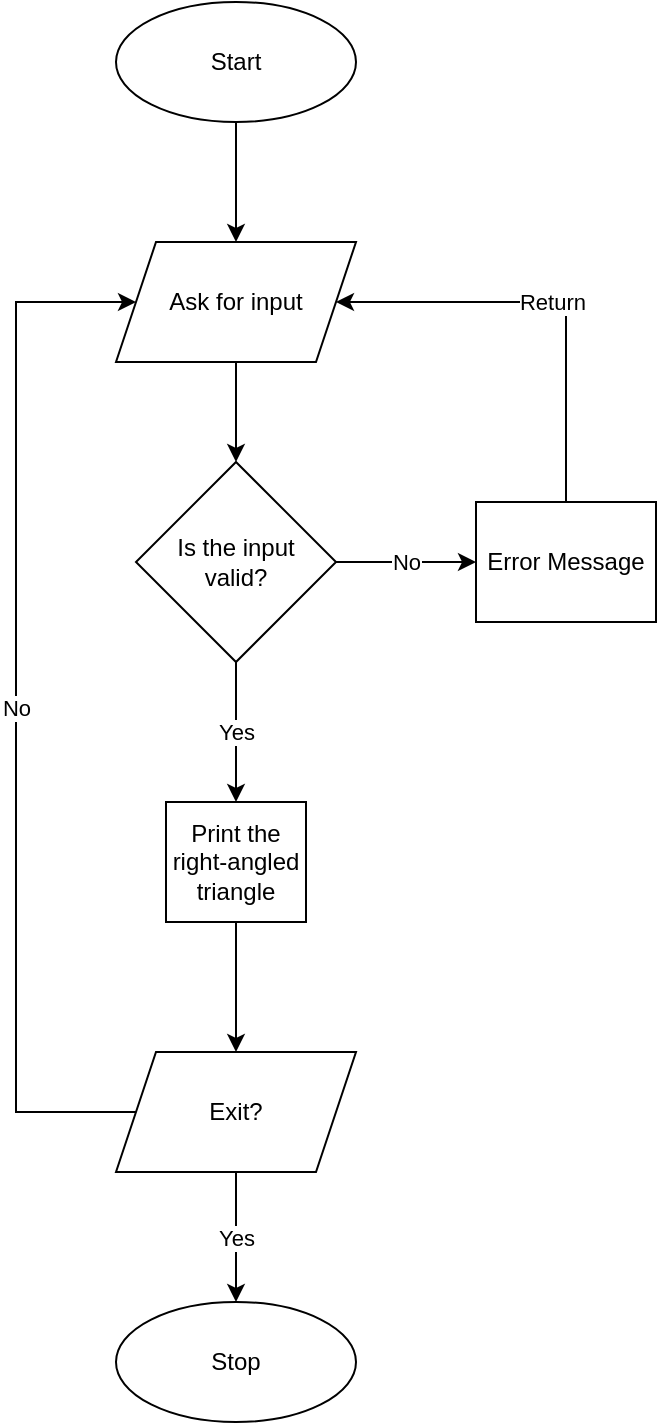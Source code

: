 <mxfile version="19.0.0" type="github">
  <diagram id="C5RBs43oDa-KdzZeNtuy" name="Page-1">
    <mxGraphModel dx="946" dy="613" grid="1" gridSize="10" guides="1" tooltips="1" connect="1" arrows="1" fold="1" page="1" pageScale="1" pageWidth="827" pageHeight="1169" math="0" shadow="0">
      <root>
        <mxCell id="WIyWlLk6GJQsqaUBKTNV-0" />
        <mxCell id="WIyWlLk6GJQsqaUBKTNV-1" parent="WIyWlLk6GJQsqaUBKTNV-0" />
        <mxCell id="8Gg5BgtZQa50jn9rOU3_-10" value="" style="edgeStyle=orthogonalEdgeStyle;rounded=0;orthogonalLoop=1;jettySize=auto;html=1;" edge="1" parent="WIyWlLk6GJQsqaUBKTNV-1" source="8Gg5BgtZQa50jn9rOU3_-3" target="8Gg5BgtZQa50jn9rOU3_-9">
          <mxGeometry relative="1" as="geometry" />
        </mxCell>
        <mxCell id="8Gg5BgtZQa50jn9rOU3_-3" value="&lt;span style=&quot;&quot;&gt;Ask for input&lt;/span&gt;" style="shape=parallelogram;perimeter=parallelogramPerimeter;whiteSpace=wrap;html=1;fixedSize=1;" vertex="1" parent="WIyWlLk6GJQsqaUBKTNV-1">
          <mxGeometry x="330" y="240" width="120" height="60" as="geometry" />
        </mxCell>
        <mxCell id="8Gg5BgtZQa50jn9rOU3_-8" value="" style="edgeStyle=orthogonalEdgeStyle;rounded=0;orthogonalLoop=1;jettySize=auto;html=1;" edge="1" parent="WIyWlLk6GJQsqaUBKTNV-1" source="8Gg5BgtZQa50jn9rOU3_-6" target="8Gg5BgtZQa50jn9rOU3_-3">
          <mxGeometry relative="1" as="geometry" />
        </mxCell>
        <mxCell id="8Gg5BgtZQa50jn9rOU3_-6" value="Start" style="ellipse;whiteSpace=wrap;html=1;" vertex="1" parent="WIyWlLk6GJQsqaUBKTNV-1">
          <mxGeometry x="330" y="120" width="120" height="60" as="geometry" />
        </mxCell>
        <mxCell id="8Gg5BgtZQa50jn9rOU3_-9" value="Is the input&lt;br&gt;valid?" style="rhombus;whiteSpace=wrap;html=1;" vertex="1" parent="WIyWlLk6GJQsqaUBKTNV-1">
          <mxGeometry x="340" y="350" width="100" height="100" as="geometry" />
        </mxCell>
        <mxCell id="8Gg5BgtZQa50jn9rOU3_-21" value="" style="endArrow=classic;html=1;rounded=0;exitX=1;exitY=0.5;exitDx=0;exitDy=0;entryX=0;entryY=0.5;entryDx=0;entryDy=0;" edge="1" parent="WIyWlLk6GJQsqaUBKTNV-1" source="8Gg5BgtZQa50jn9rOU3_-9" target="8Gg5BgtZQa50jn9rOU3_-23">
          <mxGeometry relative="1" as="geometry">
            <mxPoint x="490" y="400" as="sourcePoint" />
            <mxPoint x="580" y="420" as="targetPoint" />
            <Array as="points">
              <mxPoint x="470" y="400" />
            </Array>
          </mxGeometry>
        </mxCell>
        <mxCell id="8Gg5BgtZQa50jn9rOU3_-22" value="No" style="edgeLabel;resizable=0;html=1;align=center;verticalAlign=middle;" connectable="0" vertex="1" parent="8Gg5BgtZQa50jn9rOU3_-21">
          <mxGeometry relative="1" as="geometry" />
        </mxCell>
        <mxCell id="8Gg5BgtZQa50jn9rOU3_-23" value="Error Message" style="rounded=0;whiteSpace=wrap;html=1;" vertex="1" parent="WIyWlLk6GJQsqaUBKTNV-1">
          <mxGeometry x="510" y="370" width="90" height="60" as="geometry" />
        </mxCell>
        <mxCell id="8Gg5BgtZQa50jn9rOU3_-32" value="" style="edgeStyle=orthogonalEdgeStyle;rounded=0;orthogonalLoop=1;jettySize=auto;html=1;" edge="1" parent="WIyWlLk6GJQsqaUBKTNV-1" source="8Gg5BgtZQa50jn9rOU3_-25" target="8Gg5BgtZQa50jn9rOU3_-31">
          <mxGeometry relative="1" as="geometry" />
        </mxCell>
        <mxCell id="8Gg5BgtZQa50jn9rOU3_-25" value="Print the right-angled triangle" style="whiteSpace=wrap;html=1;" vertex="1" parent="WIyWlLk6GJQsqaUBKTNV-1">
          <mxGeometry x="355" y="520" width="70" height="60" as="geometry" />
        </mxCell>
        <mxCell id="8Gg5BgtZQa50jn9rOU3_-27" value="" style="endArrow=classic;html=1;rounded=0;entryX=0.5;entryY=0;entryDx=0;entryDy=0;exitX=0.5;exitY=1;exitDx=0;exitDy=0;" edge="1" parent="WIyWlLk6GJQsqaUBKTNV-1" source="8Gg5BgtZQa50jn9rOU3_-9" target="8Gg5BgtZQa50jn9rOU3_-25">
          <mxGeometry relative="1" as="geometry">
            <mxPoint x="360" y="380" as="sourcePoint" />
            <mxPoint x="460" y="380" as="targetPoint" />
          </mxGeometry>
        </mxCell>
        <mxCell id="8Gg5BgtZQa50jn9rOU3_-28" value="Yes" style="edgeLabel;resizable=0;html=1;align=center;verticalAlign=middle;" connectable="0" vertex="1" parent="8Gg5BgtZQa50jn9rOU3_-27">
          <mxGeometry relative="1" as="geometry" />
        </mxCell>
        <mxCell id="8Gg5BgtZQa50jn9rOU3_-29" value="" style="endArrow=classic;html=1;rounded=0;exitX=0.5;exitY=0;exitDx=0;exitDy=0;entryX=1;entryY=0.5;entryDx=0;entryDy=0;" edge="1" parent="WIyWlLk6GJQsqaUBKTNV-1" source="8Gg5BgtZQa50jn9rOU3_-23" target="8Gg5BgtZQa50jn9rOU3_-3">
          <mxGeometry relative="1" as="geometry">
            <mxPoint x="520" y="299" as="sourcePoint" />
            <mxPoint x="620" y="299" as="targetPoint" />
            <Array as="points">
              <mxPoint x="555" y="270" />
            </Array>
          </mxGeometry>
        </mxCell>
        <mxCell id="8Gg5BgtZQa50jn9rOU3_-30" value="Return" style="edgeLabel;resizable=0;html=1;align=center;verticalAlign=middle;" connectable="0" vertex="1" parent="8Gg5BgtZQa50jn9rOU3_-29">
          <mxGeometry relative="1" as="geometry" />
        </mxCell>
        <mxCell id="8Gg5BgtZQa50jn9rOU3_-34" value="Yes" style="edgeStyle=orthogonalEdgeStyle;rounded=0;orthogonalLoop=1;jettySize=auto;html=1;" edge="1" parent="WIyWlLk6GJQsqaUBKTNV-1" source="8Gg5BgtZQa50jn9rOU3_-31" target="8Gg5BgtZQa50jn9rOU3_-33">
          <mxGeometry relative="1" as="geometry" />
        </mxCell>
        <mxCell id="8Gg5BgtZQa50jn9rOU3_-31" value="Exit?" style="shape=parallelogram;perimeter=parallelogramPerimeter;whiteSpace=wrap;html=1;fixedSize=1;" vertex="1" parent="WIyWlLk6GJQsqaUBKTNV-1">
          <mxGeometry x="330" y="645" width="120" height="60" as="geometry" />
        </mxCell>
        <mxCell id="8Gg5BgtZQa50jn9rOU3_-33" value="Stop" style="ellipse;whiteSpace=wrap;html=1;" vertex="1" parent="WIyWlLk6GJQsqaUBKTNV-1">
          <mxGeometry x="330" y="770" width="120" height="60" as="geometry" />
        </mxCell>
        <mxCell id="8Gg5BgtZQa50jn9rOU3_-35" value="" style="endArrow=classic;html=1;rounded=0;exitX=0;exitY=0.5;exitDx=0;exitDy=0;entryX=0;entryY=0.5;entryDx=0;entryDy=0;" edge="1" parent="WIyWlLk6GJQsqaUBKTNV-1" source="8Gg5BgtZQa50jn9rOU3_-31" target="8Gg5BgtZQa50jn9rOU3_-3">
          <mxGeometry relative="1" as="geometry">
            <mxPoint x="150" y="770" as="sourcePoint" />
            <mxPoint x="250" y="770" as="targetPoint" />
            <Array as="points">
              <mxPoint x="280" y="675" />
              <mxPoint x="280" y="270" />
            </Array>
          </mxGeometry>
        </mxCell>
        <mxCell id="8Gg5BgtZQa50jn9rOU3_-36" value="No" style="edgeLabel;resizable=0;html=1;align=center;verticalAlign=middle;" connectable="0" vertex="1" parent="8Gg5BgtZQa50jn9rOU3_-35">
          <mxGeometry relative="1" as="geometry" />
        </mxCell>
      </root>
    </mxGraphModel>
  </diagram>
</mxfile>
